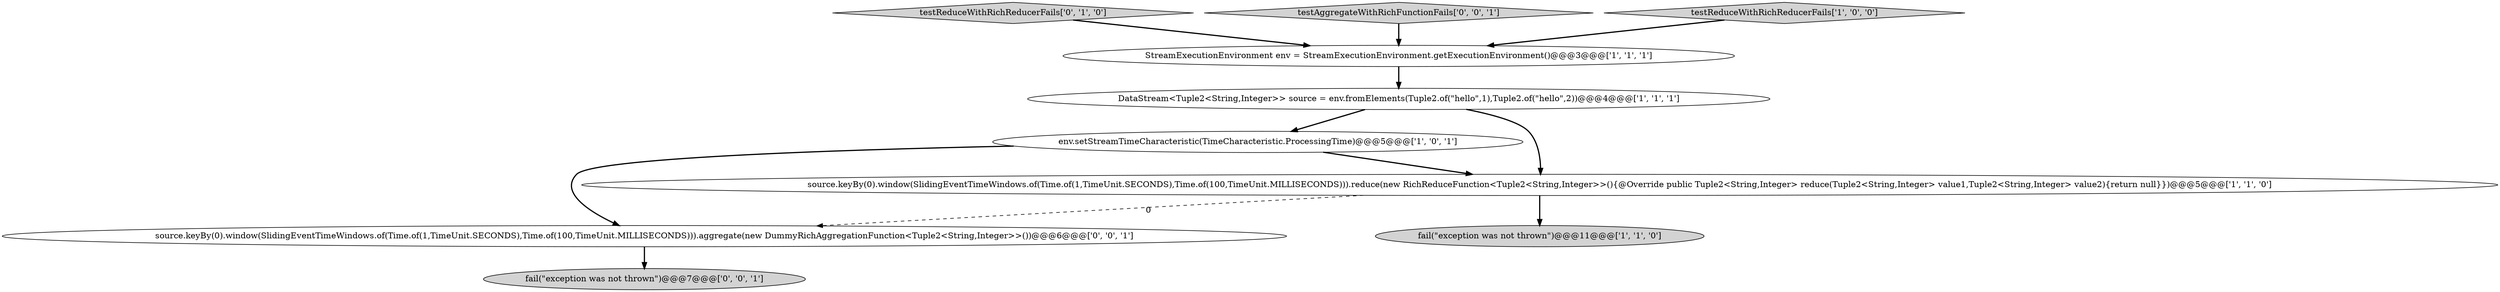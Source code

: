 digraph {
2 [style = filled, label = "fail(\"exception was not thrown\")@@@11@@@['1', '1', '0']", fillcolor = lightgray, shape = ellipse image = "AAA0AAABBB1BBB"];
3 [style = filled, label = "env.setStreamTimeCharacteristic(TimeCharacteristic.ProcessingTime)@@@5@@@['1', '0', '1']", fillcolor = white, shape = ellipse image = "AAA0AAABBB1BBB"];
7 [style = filled, label = "source.keyBy(0).window(SlidingEventTimeWindows.of(Time.of(1,TimeUnit.SECONDS),Time.of(100,TimeUnit.MILLISECONDS))).aggregate(new DummyRichAggregationFunction<Tuple2<String,Integer>>())@@@6@@@['0', '0', '1']", fillcolor = white, shape = ellipse image = "AAA0AAABBB3BBB"];
9 [style = filled, label = "fail(\"exception was not thrown\")@@@7@@@['0', '0', '1']", fillcolor = lightgray, shape = ellipse image = "AAA0AAABBB3BBB"];
5 [style = filled, label = "DataStream<Tuple2<String,Integer>> source = env.fromElements(Tuple2.of(\"hello\",1),Tuple2.of(\"hello\",2))@@@4@@@['1', '1', '1']", fillcolor = white, shape = ellipse image = "AAA0AAABBB1BBB"];
6 [style = filled, label = "testReduceWithRichReducerFails['0', '1', '0']", fillcolor = lightgray, shape = diamond image = "AAA0AAABBB2BBB"];
4 [style = filled, label = "StreamExecutionEnvironment env = StreamExecutionEnvironment.getExecutionEnvironment()@@@3@@@['1', '1', '1']", fillcolor = white, shape = ellipse image = "AAA0AAABBB1BBB"];
8 [style = filled, label = "testAggregateWithRichFunctionFails['0', '0', '1']", fillcolor = lightgray, shape = diamond image = "AAA0AAABBB3BBB"];
1 [style = filled, label = "testReduceWithRichReducerFails['1', '0', '0']", fillcolor = lightgray, shape = diamond image = "AAA0AAABBB1BBB"];
0 [style = filled, label = "source.keyBy(0).window(SlidingEventTimeWindows.of(Time.of(1,TimeUnit.SECONDS),Time.of(100,TimeUnit.MILLISECONDS))).reduce(new RichReduceFunction<Tuple2<String,Integer>>(){@Override public Tuple2<String,Integer> reduce(Tuple2<String,Integer> value1,Tuple2<String,Integer> value2){return null}})@@@5@@@['1', '1', '0']", fillcolor = white, shape = ellipse image = "AAA0AAABBB1BBB"];
5->3 [style = bold, label=""];
7->9 [style = bold, label=""];
6->4 [style = bold, label=""];
1->4 [style = bold, label=""];
8->4 [style = bold, label=""];
5->0 [style = bold, label=""];
3->7 [style = bold, label=""];
0->7 [style = dashed, label="0"];
4->5 [style = bold, label=""];
3->0 [style = bold, label=""];
0->2 [style = bold, label=""];
}
